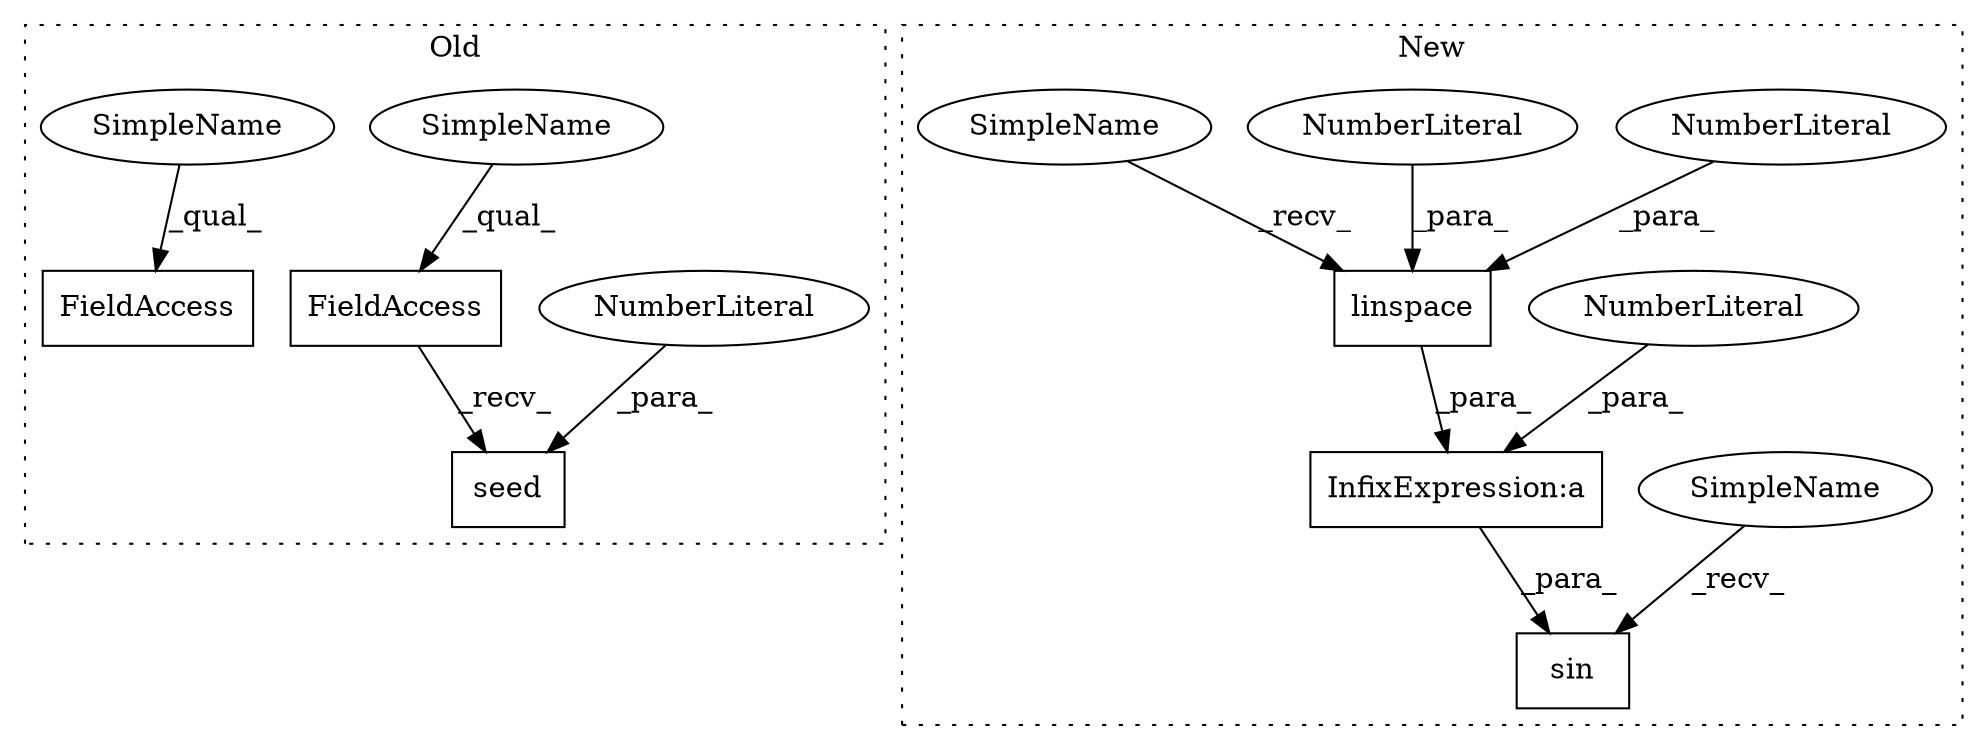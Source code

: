 digraph G {
subgraph cluster0 {
1 [label="seed" a="32" s="144,157" l="5,1" shape="box"];
4 [label="NumberLiteral" a="34" s="149" l="8" shape="ellipse"];
9 [label="FieldAccess" a="22" s="131" l="12" shape="box"];
10 [label="FieldAccess" a="22" s="197" l="12" shape="box"];
13 [label="SimpleName" a="42" s="131" l="5" shape="ellipse"];
14 [label="SimpleName" a="42" s="197" l="5" shape="ellipse"];
label = "Old";
style="dotted";
}
subgraph cluster1 {
2 [label="linspace" a="32" s="682,700" l="9,1" shape="box"];
3 [label="InfixExpression:a" a="27" s="885" l="3" shape="box"];
5 [label="NumberLiteral" a="34" s="691" l="1" shape="ellipse"];
6 [label="NumberLiteral" a="34" s="888" l="3" shape="ellipse"];
7 [label="NumberLiteral" a="34" s="697" l="3" shape="ellipse"];
8 [label="sin" a="32" s="880,891" l="4,1" shape="box"];
11 [label="SimpleName" a="42" s="874" l="5" shape="ellipse"];
12 [label="SimpleName" a="42" s="676" l="5" shape="ellipse"];
label = "New";
style="dotted";
}
2 -> 3 [label="_para_"];
3 -> 8 [label="_para_"];
4 -> 1 [label="_para_"];
5 -> 2 [label="_para_"];
6 -> 3 [label="_para_"];
7 -> 2 [label="_para_"];
9 -> 1 [label="_recv_"];
11 -> 8 [label="_recv_"];
12 -> 2 [label="_recv_"];
13 -> 9 [label="_qual_"];
14 -> 10 [label="_qual_"];
}
